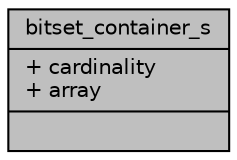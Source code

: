 digraph "bitset_container_s"
{
 // LATEX_PDF_SIZE
  edge [fontname="Helvetica",fontsize="10",labelfontname="Helvetica",labelfontsize="10"];
  node [fontname="Helvetica",fontsize="10",shape=record];
  Node1 [label="{bitset_container_s\n|+ cardinality\l+ array\l|}",height=0.2,width=0.4,color="black", fillcolor="grey75", style="filled", fontcolor="black",tooltip=" "];
}
